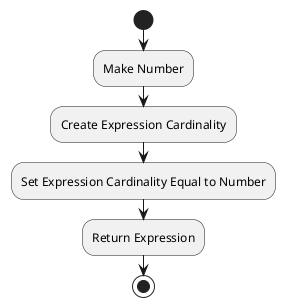 @startuml
start
:Make Number;
:Create Expression Cardinality;
:Set Expression Cardinality Equal to Number;
:Return Expression;
stop
@enduml